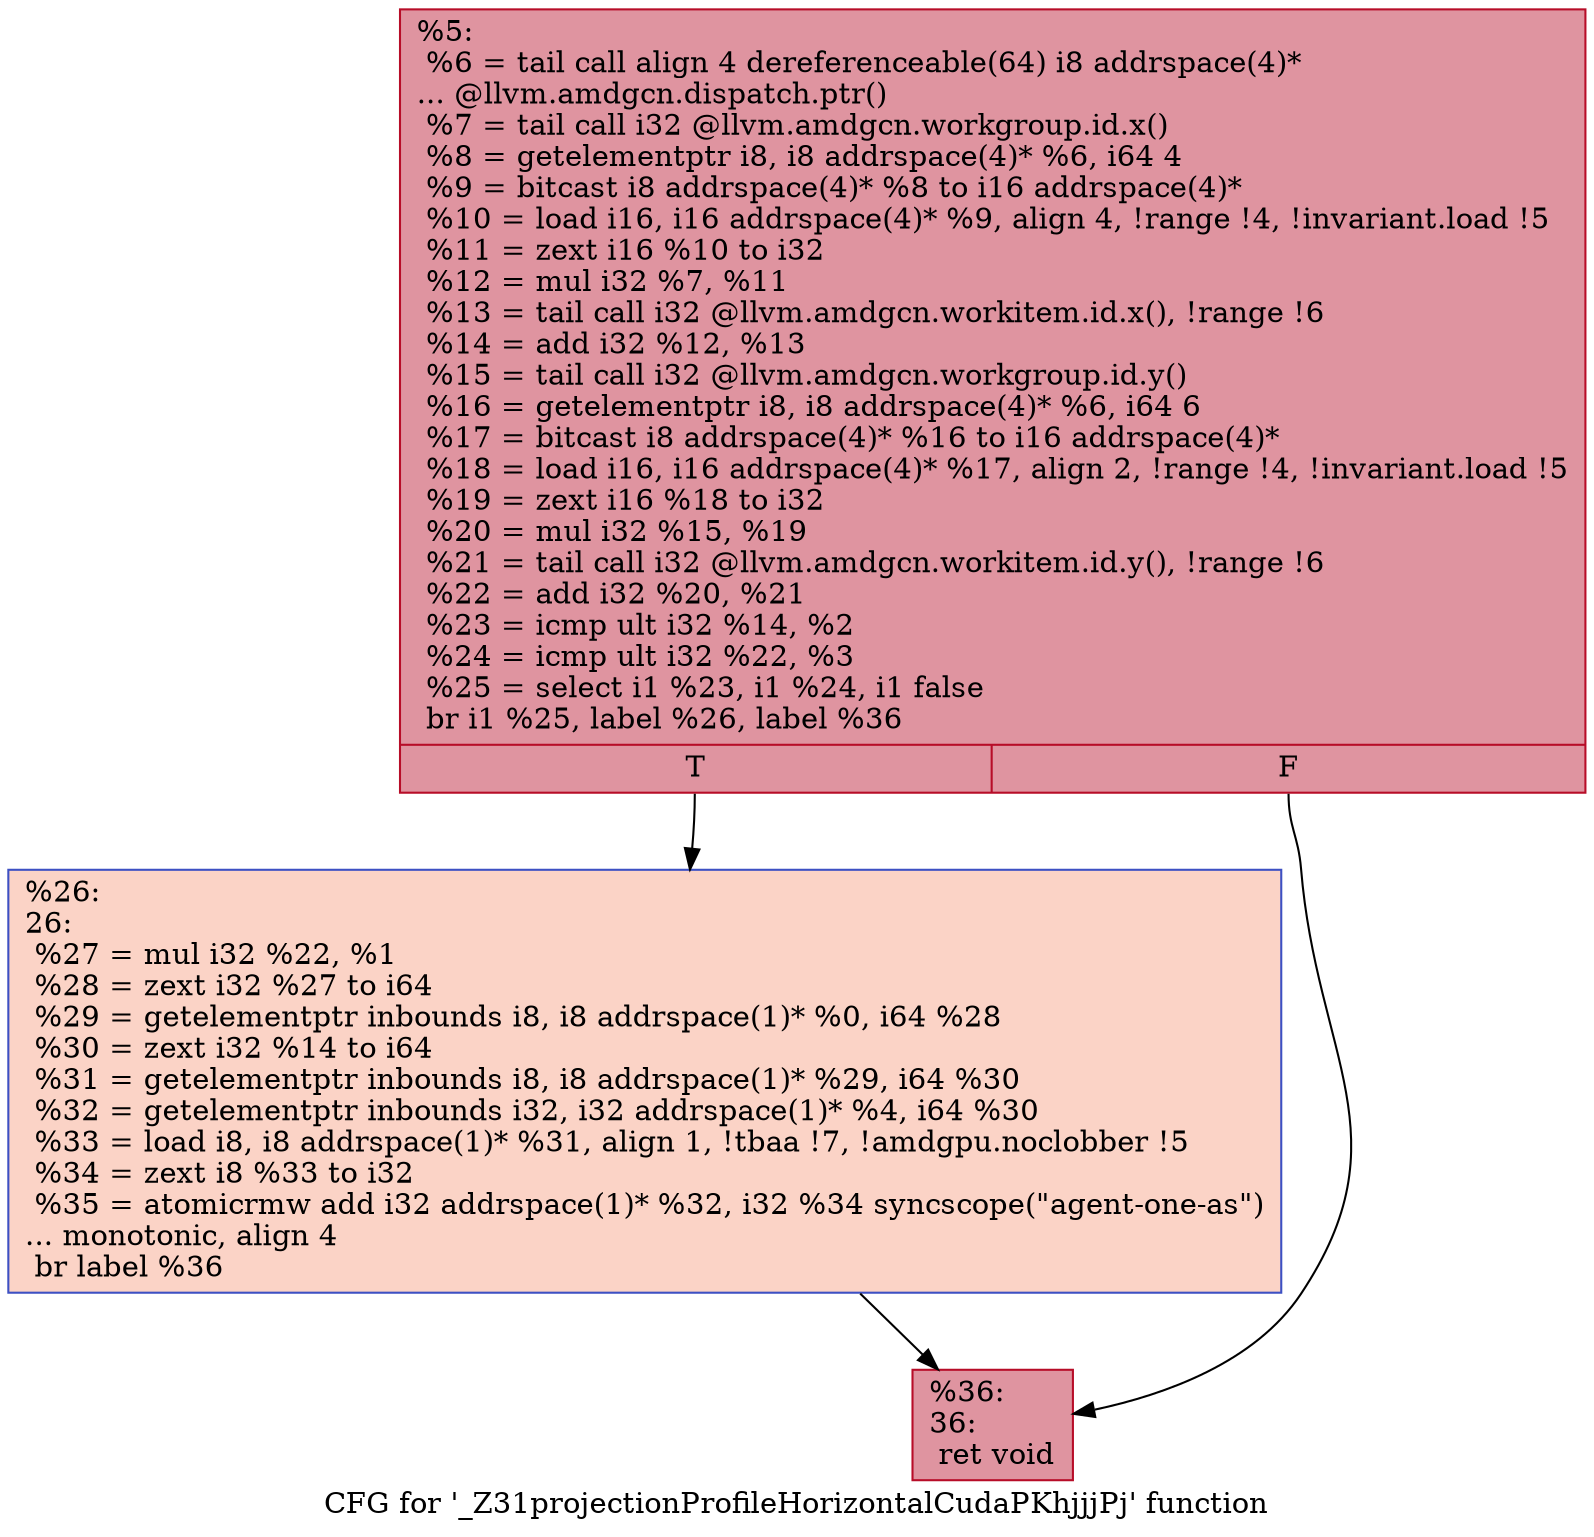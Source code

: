 digraph "CFG for '_Z31projectionProfileHorizontalCudaPKhjjjPj' function" {
	label="CFG for '_Z31projectionProfileHorizontalCudaPKhjjjPj' function";

	Node0x4b803e0 [shape=record,color="#b70d28ff", style=filled, fillcolor="#b70d2870",label="{%5:\l  %6 = tail call align 4 dereferenceable(64) i8 addrspace(4)*\l... @llvm.amdgcn.dispatch.ptr()\l  %7 = tail call i32 @llvm.amdgcn.workgroup.id.x()\l  %8 = getelementptr i8, i8 addrspace(4)* %6, i64 4\l  %9 = bitcast i8 addrspace(4)* %8 to i16 addrspace(4)*\l  %10 = load i16, i16 addrspace(4)* %9, align 4, !range !4, !invariant.load !5\l  %11 = zext i16 %10 to i32\l  %12 = mul i32 %7, %11\l  %13 = tail call i32 @llvm.amdgcn.workitem.id.x(), !range !6\l  %14 = add i32 %12, %13\l  %15 = tail call i32 @llvm.amdgcn.workgroup.id.y()\l  %16 = getelementptr i8, i8 addrspace(4)* %6, i64 6\l  %17 = bitcast i8 addrspace(4)* %16 to i16 addrspace(4)*\l  %18 = load i16, i16 addrspace(4)* %17, align 2, !range !4, !invariant.load !5\l  %19 = zext i16 %18 to i32\l  %20 = mul i32 %15, %19\l  %21 = tail call i32 @llvm.amdgcn.workitem.id.y(), !range !6\l  %22 = add i32 %20, %21\l  %23 = icmp ult i32 %14, %2\l  %24 = icmp ult i32 %22, %3\l  %25 = select i1 %23, i1 %24, i1 false\l  br i1 %25, label %26, label %36\l|{<s0>T|<s1>F}}"];
	Node0x4b803e0:s0 -> Node0x4b83e90;
	Node0x4b803e0:s1 -> Node0x4b83f20;
	Node0x4b83e90 [shape=record,color="#3d50c3ff", style=filled, fillcolor="#f59c7d70",label="{%26:\l26:                                               \l  %27 = mul i32 %22, %1\l  %28 = zext i32 %27 to i64\l  %29 = getelementptr inbounds i8, i8 addrspace(1)* %0, i64 %28\l  %30 = zext i32 %14 to i64\l  %31 = getelementptr inbounds i8, i8 addrspace(1)* %29, i64 %30\l  %32 = getelementptr inbounds i32, i32 addrspace(1)* %4, i64 %30\l  %33 = load i8, i8 addrspace(1)* %31, align 1, !tbaa !7, !amdgpu.noclobber !5\l  %34 = zext i8 %33 to i32\l  %35 = atomicrmw add i32 addrspace(1)* %32, i32 %34 syncscope(\"agent-one-as\")\l... monotonic, align 4\l  br label %36\l}"];
	Node0x4b83e90 -> Node0x4b83f20;
	Node0x4b83f20 [shape=record,color="#b70d28ff", style=filled, fillcolor="#b70d2870",label="{%36:\l36:                                               \l  ret void\l}"];
}
